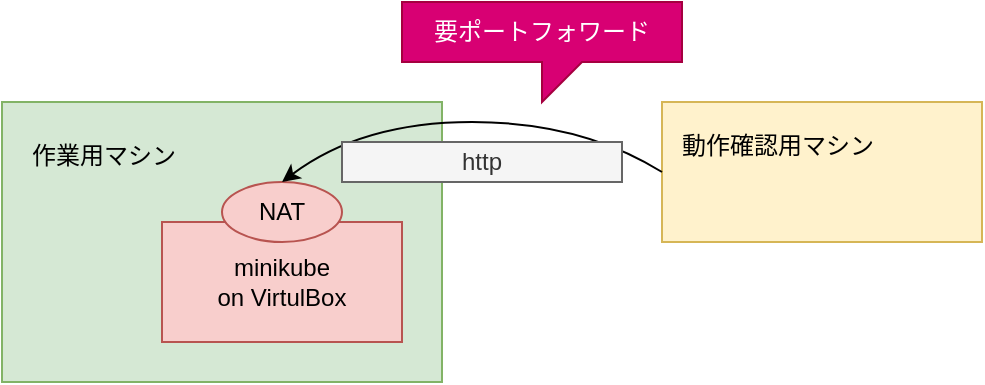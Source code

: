 <mxfile version="13.1.3">
    <diagram id="AZN4mt--jy0nBWxoQV5O" name="Page-1">
        <mxGraphModel dx="1096" dy="657" grid="1" gridSize="10" guides="1" tooltips="1" connect="1" arrows="1" fold="1" page="1" pageScale="1" pageWidth="827" pageHeight="1169" math="0" shadow="0">
            <root>
                <mxCell id="0"/>
                <mxCell id="1" parent="0"/>
                <mxCell id="SpL9ILpTJnfa2vEchgF8-2" value="作業用マシン" style="rounded=0;whiteSpace=wrap;html=1;fillColor=#d5e8d4;strokeColor=#82b366;align=left;verticalAlign=top;spacing=15;" parent="1" vertex="1">
                    <mxGeometry x="120" y="160" width="220" height="140" as="geometry"/>
                </mxCell>
                <mxCell id="SpL9ILpTJnfa2vEchgF8-3" value="minikube&lt;br&gt;on VirtulBox" style="rounded=0;whiteSpace=wrap;html=1;fillColor=#f8cecc;strokeColor=#b85450;" parent="1" vertex="1">
                    <mxGeometry x="200" y="220" width="120" height="60" as="geometry"/>
                </mxCell>
                <mxCell id="SpL9ILpTJnfa2vEchgF8-4" value="NAT" style="ellipse;whiteSpace=wrap;html=1;align=center;fillColor=#f8cecc;strokeColor=#b85450;" parent="1" vertex="1">
                    <mxGeometry x="230" y="200" width="60" height="30" as="geometry"/>
                </mxCell>
                <mxCell id="SpL9ILpTJnfa2vEchgF8-6" value="動作確認用マシン" style="rounded=0;whiteSpace=wrap;html=1;align=left;verticalAlign=top;spacing=10;fillColor=#fff2cc;strokeColor=#d6b656;" parent="1" vertex="1">
                    <mxGeometry x="450" y="160" width="160" height="70" as="geometry"/>
                </mxCell>
                <mxCell id="SpL9ILpTJnfa2vEchgF8-8" value="" style="curved=1;endArrow=classic;html=1;exitX=0;exitY=0.5;exitDx=0;exitDy=0;entryX=0.5;entryY=0;entryDx=0;entryDy=0;" parent="1" source="SpL9ILpTJnfa2vEchgF8-6" target="SpL9ILpTJnfa2vEchgF8-4" edge="1">
                    <mxGeometry width="50" height="50" relative="1" as="geometry">
                        <mxPoint x="360" y="320" as="sourcePoint"/>
                        <mxPoint x="440" y="280" as="targetPoint"/>
                        <Array as="points">
                            <mxPoint x="410" y="170"/>
                            <mxPoint x="300" y="170"/>
                        </Array>
                    </mxGeometry>
                </mxCell>
                <mxCell id="SpL9ILpTJnfa2vEchgF8-9" value="http" style="text;html=1;align=center;verticalAlign=middle;whiteSpace=wrap;rounded=0;fillColor=#f5f5f5;strokeColor=#666666;fontColor=#333333;" parent="1" vertex="1">
                    <mxGeometry x="290" y="180" width="140" height="20" as="geometry"/>
                </mxCell>
                <mxCell id="2" value="要ポートフォワード" style="shape=callout;whiteSpace=wrap;html=1;perimeter=calloutPerimeter;fillColor=#d80073;strokeColor=#A50040;fontColor=#ffffff;position2=0.5;size=20;position=0.5;" vertex="1" parent="1">
                    <mxGeometry x="320" y="110" width="140" height="50" as="geometry"/>
                </mxCell>
            </root>
        </mxGraphModel>
    </diagram>
</mxfile>